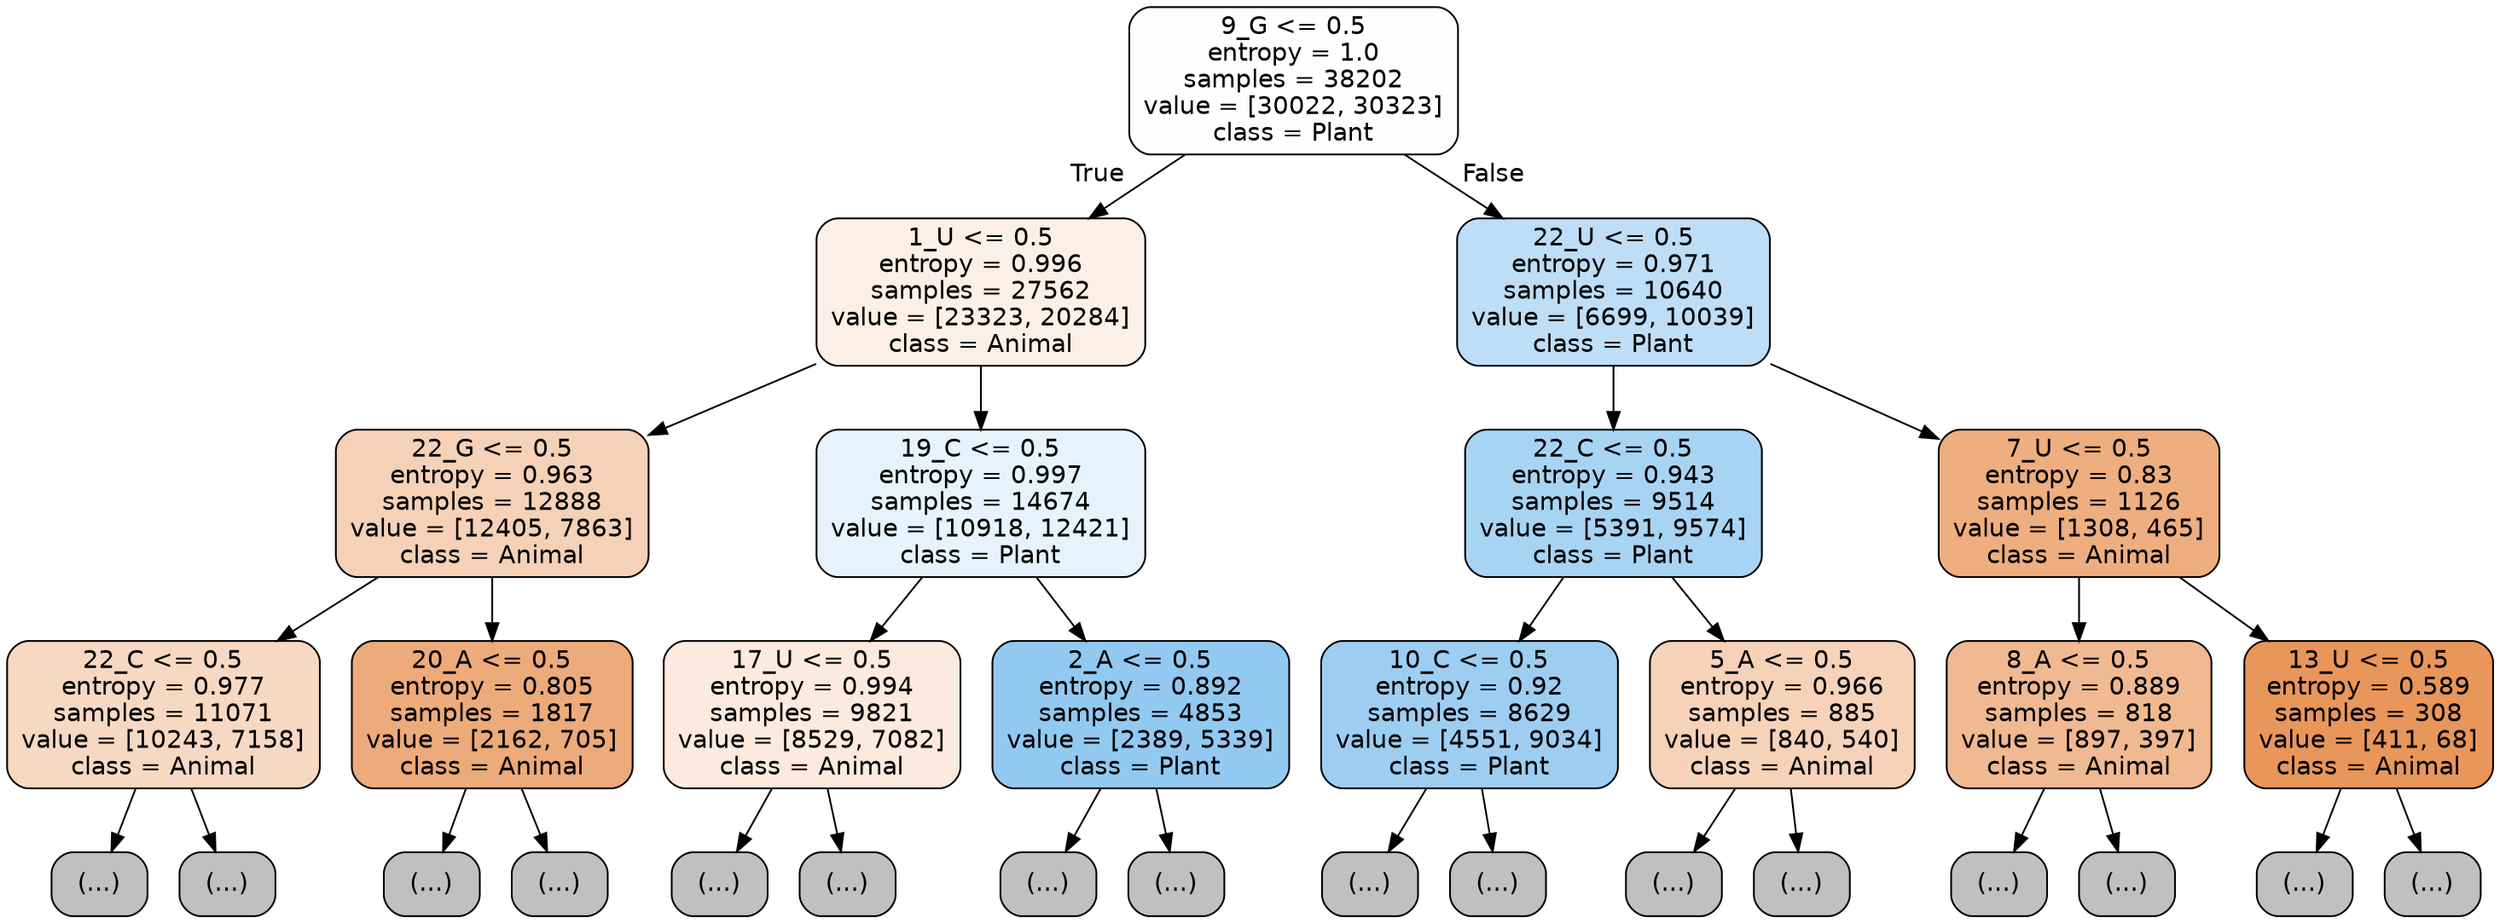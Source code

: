 digraph Tree {
node [shape=box, style="filled, rounded", color="black", fontname="helvetica"] ;
edge [fontname="helvetica"] ;
0 [label="9_G <= 0.5\nentropy = 1.0\nsamples = 38202\nvalue = [30022, 30323]\nclass = Plant", fillcolor="#fdfeff"] ;
1 [label="1_U <= 0.5\nentropy = 0.996\nsamples = 27562\nvalue = [23323, 20284]\nclass = Animal", fillcolor="#fcefe5"] ;
0 -> 1 [labeldistance=2.5, labelangle=45, headlabel="True"] ;
2 [label="22_G <= 0.5\nentropy = 0.963\nsamples = 12888\nvalue = [12405, 7863]\nclass = Animal", fillcolor="#f5d1b7"] ;
1 -> 2 ;
3 [label="22_C <= 0.5\nentropy = 0.977\nsamples = 11071\nvalue = [10243, 7158]\nclass = Animal", fillcolor="#f7d9c3"] ;
2 -> 3 ;
4 [label="(...)", fillcolor="#C0C0C0"] ;
3 -> 4 ;
5447 [label="(...)", fillcolor="#C0C0C0"] ;
3 -> 5447 ;
6194 [label="20_A <= 0.5\nentropy = 0.805\nsamples = 1817\nvalue = [2162, 705]\nclass = Animal", fillcolor="#edaa7a"] ;
2 -> 6194 ;
6195 [label="(...)", fillcolor="#C0C0C0"] ;
6194 -> 6195 ;
6804 [label="(...)", fillcolor="#C0C0C0"] ;
6194 -> 6804 ;
7029 [label="19_C <= 0.5\nentropy = 0.997\nsamples = 14674\nvalue = [10918, 12421]\nclass = Plant", fillcolor="#e7f3fc"] ;
1 -> 7029 ;
7030 [label="17_U <= 0.5\nentropy = 0.994\nsamples = 9821\nvalue = [8529, 7082]\nclass = Animal", fillcolor="#fbeadd"] ;
7029 -> 7030 ;
7031 [label="(...)", fillcolor="#C0C0C0"] ;
7030 -> 7031 ;
10020 [label="(...)", fillcolor="#C0C0C0"] ;
7030 -> 10020 ;
11221 [label="2_A <= 0.5\nentropy = 0.892\nsamples = 4853\nvalue = [2389, 5339]\nclass = Plant", fillcolor="#92c9f1"] ;
7029 -> 11221 ;
11222 [label="(...)", fillcolor="#C0C0C0"] ;
11221 -> 11222 ;
12383 [label="(...)", fillcolor="#C0C0C0"] ;
11221 -> 12383 ;
12676 [label="22_U <= 0.5\nentropy = 0.971\nsamples = 10640\nvalue = [6699, 10039]\nclass = Plant", fillcolor="#bddef6"] ;
0 -> 12676 [labeldistance=2.5, labelangle=-45, headlabel="False"] ;
12677 [label="22_C <= 0.5\nentropy = 0.943\nsamples = 9514\nvalue = [5391, 9574]\nclass = Plant", fillcolor="#a8d4f4"] ;
12676 -> 12677 ;
12678 [label="10_C <= 0.5\nentropy = 0.92\nsamples = 8629\nvalue = [4551, 9034]\nclass = Plant", fillcolor="#9dcef2"] ;
12677 -> 12678 ;
12679 [label="(...)", fillcolor="#C0C0C0"] ;
12678 -> 12679 ;
15464 [label="(...)", fillcolor="#C0C0C0"] ;
12678 -> 15464 ;
16111 [label="5_A <= 0.5\nentropy = 0.966\nsamples = 885\nvalue = [840, 540]\nclass = Animal", fillcolor="#f6d2b8"] ;
12677 -> 16111 ;
16112 [label="(...)", fillcolor="#C0C0C0"] ;
16111 -> 16112 ;
16467 [label="(...)", fillcolor="#C0C0C0"] ;
16111 -> 16467 ;
16592 [label="7_U <= 0.5\nentropy = 0.83\nsamples = 1126\nvalue = [1308, 465]\nclass = Animal", fillcolor="#eeae7f"] ;
12676 -> 16592 ;
16593 [label="8_A <= 0.5\nentropy = 0.889\nsamples = 818\nvalue = [897, 397]\nclass = Animal", fillcolor="#f1b991"] ;
16592 -> 16593 ;
16594 [label="(...)", fillcolor="#C0C0C0"] ;
16593 -> 16594 ;
16819 [label="(...)", fillcolor="#C0C0C0"] ;
16593 -> 16819 ;
16926 [label="13_U <= 0.5\nentropy = 0.589\nsamples = 308\nvalue = [411, 68]\nclass = Animal", fillcolor="#e9965a"] ;
16592 -> 16926 ;
16927 [label="(...)", fillcolor="#C0C0C0"] ;
16926 -> 16927 ;
17020 [label="(...)", fillcolor="#C0C0C0"] ;
16926 -> 17020 ;
}